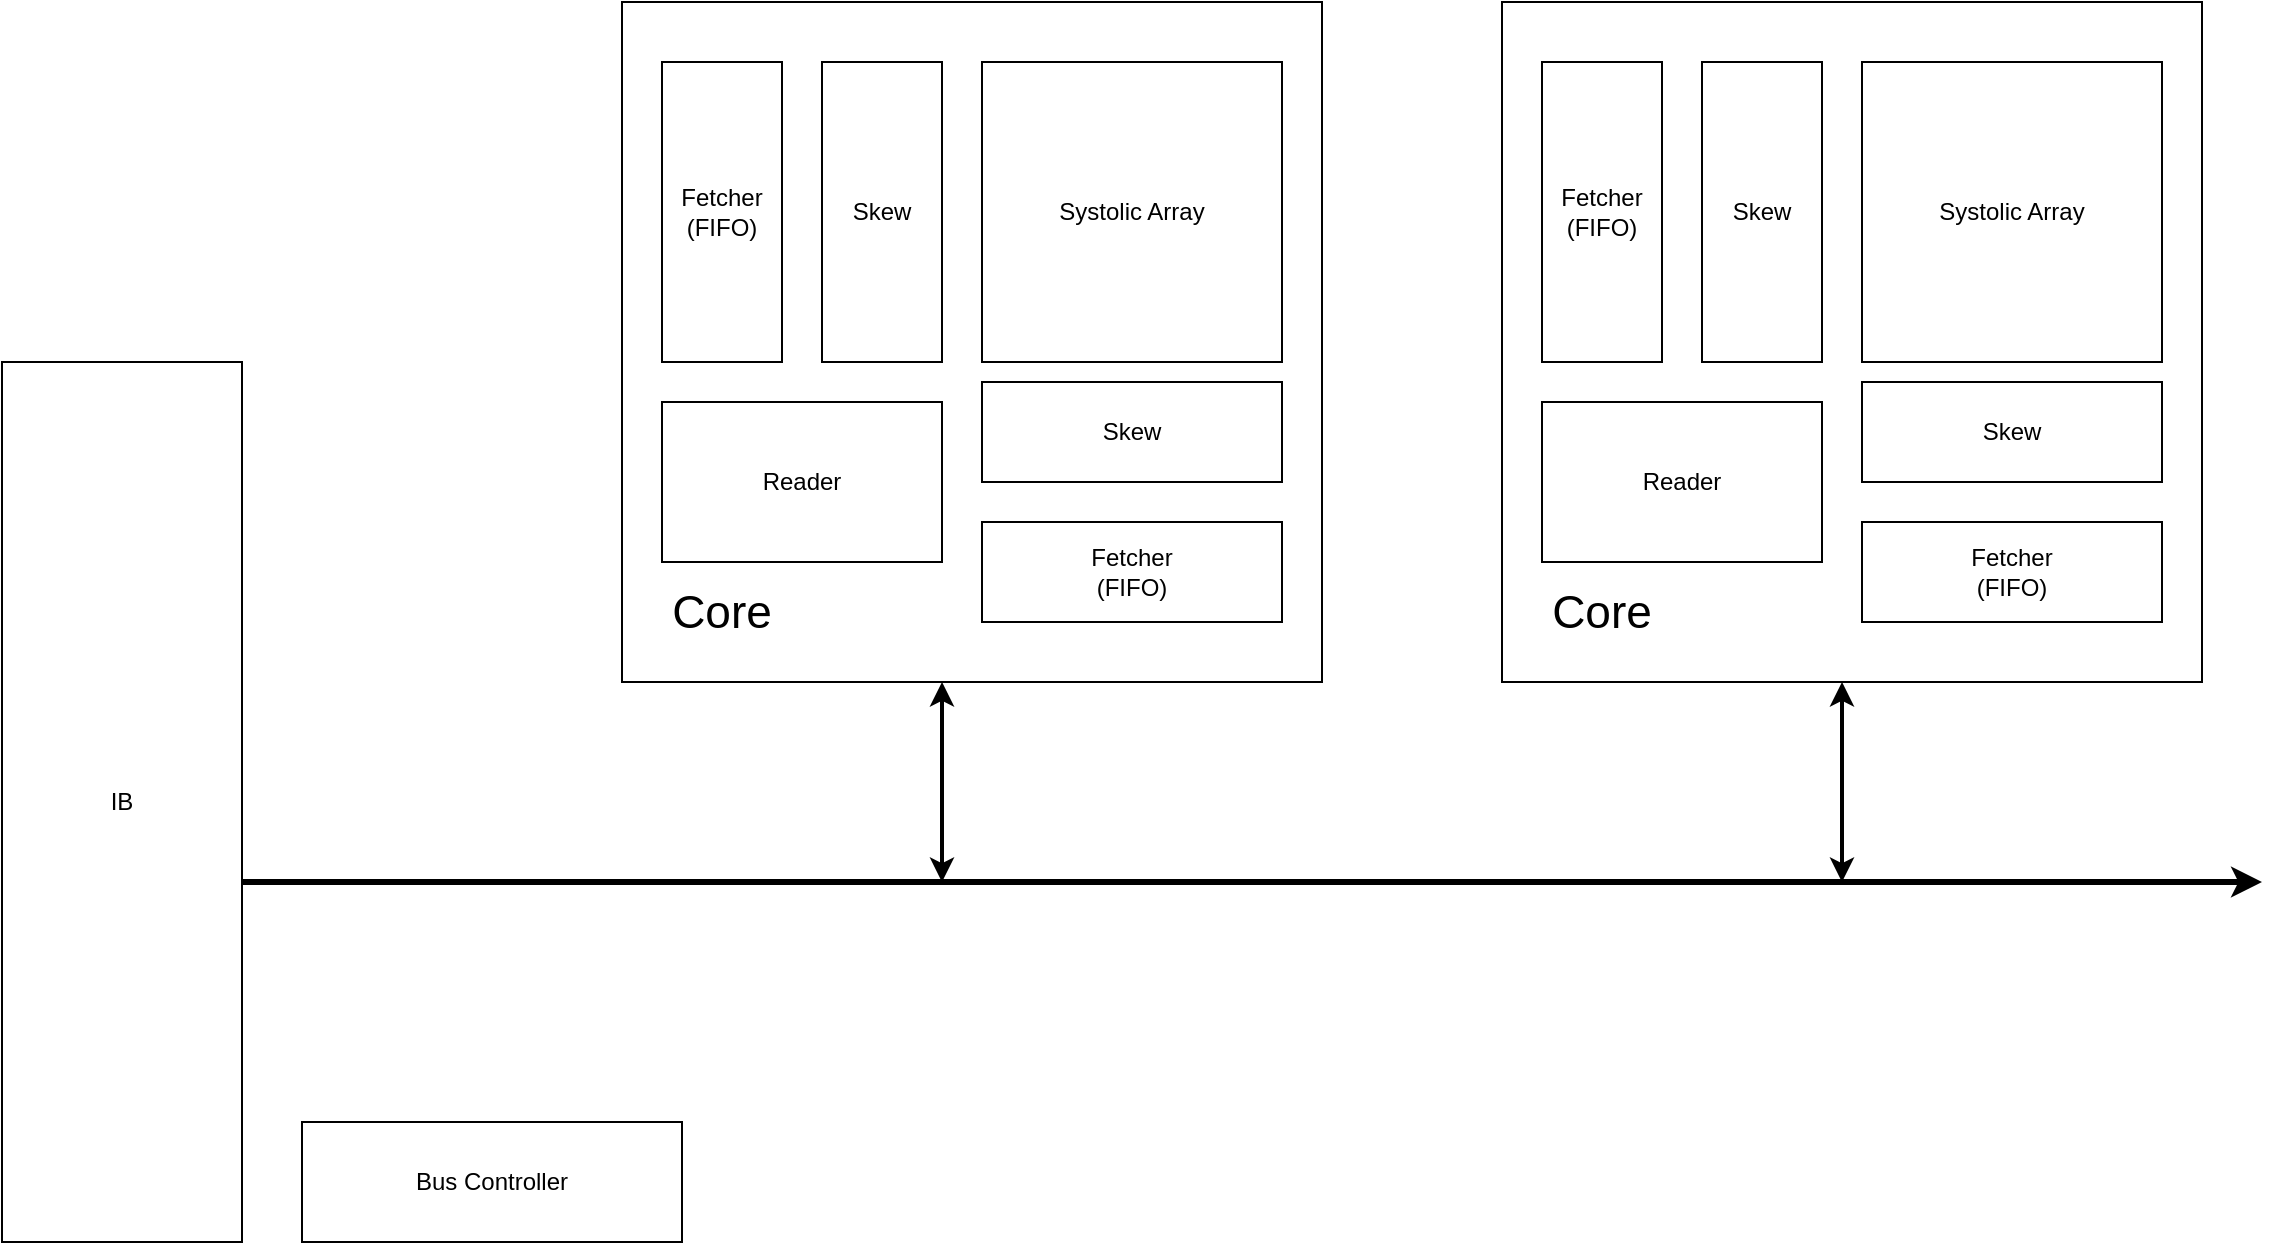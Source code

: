 <mxfile version="22.0.8" type="github">
  <diagram name="Page-1" id="BuLkYzYD_J0hkiu4NAHW">
    <mxGraphModel dx="2516" dy="1174" grid="1" gridSize="10" guides="1" tooltips="1" connect="1" arrows="1" fold="1" page="1" pageScale="1" pageWidth="850" pageHeight="1100" math="0" shadow="0">
      <root>
        <mxCell id="0" />
        <mxCell id="1" parent="0" />
        <mxCell id="Rb40YyXB7E7N2DCQwQ0s-11" value="" style="rounded=0;whiteSpace=wrap;html=1;fillColor=default;" vertex="1" parent="1">
          <mxGeometry x="120" y="210" width="350" height="340" as="geometry" />
        </mxCell>
        <mxCell id="Rb40YyXB7E7N2DCQwQ0s-1" value="Systolic Array" style="whiteSpace=wrap;html=1;aspect=fixed;" vertex="1" parent="1">
          <mxGeometry x="300" y="240" width="150" height="150" as="geometry" />
        </mxCell>
        <mxCell id="Rb40YyXB7E7N2DCQwQ0s-2" value="Skew" style="rounded=0;whiteSpace=wrap;html=1;" vertex="1" parent="1">
          <mxGeometry x="220" y="240" width="60" height="150" as="geometry" />
        </mxCell>
        <mxCell id="Rb40YyXB7E7N2DCQwQ0s-3" value="Skew" style="rounded=0;whiteSpace=wrap;html=1;" vertex="1" parent="1">
          <mxGeometry x="300" y="400" width="150" height="50" as="geometry" />
        </mxCell>
        <mxCell id="Rb40YyXB7E7N2DCQwQ0s-4" value="Fetcher&lt;br&gt;(FIFO)" style="rounded=0;whiteSpace=wrap;html=1;" vertex="1" parent="1">
          <mxGeometry x="140" y="240" width="60" height="150" as="geometry" />
        </mxCell>
        <mxCell id="Rb40YyXB7E7N2DCQwQ0s-5" value="Fetcher&lt;br&gt;(FIFO)" style="rounded=0;whiteSpace=wrap;html=1;" vertex="1" parent="1">
          <mxGeometry x="300" y="470" width="150" height="50" as="geometry" />
        </mxCell>
        <mxCell id="Rb40YyXB7E7N2DCQwQ0s-6" value="IB" style="rounded=0;whiteSpace=wrap;html=1;" vertex="1" parent="1">
          <mxGeometry x="-190" y="390" width="120" height="440" as="geometry" />
        </mxCell>
        <mxCell id="Rb40YyXB7E7N2DCQwQ0s-7" value="" style="endArrow=classic;html=1;rounded=0;strokeWidth=3;" edge="1" parent="1">
          <mxGeometry width="50" height="50" relative="1" as="geometry">
            <mxPoint x="-70" y="650" as="sourcePoint" />
            <mxPoint x="940" y="650" as="targetPoint" />
          </mxGeometry>
        </mxCell>
        <mxCell id="Rb40YyXB7E7N2DCQwQ0s-8" value="" style="endArrow=classic;html=1;rounded=0;entryX=0.5;entryY=1;entryDx=0;entryDy=0;startArrow=classic;startFill=1;strokeWidth=2;" edge="1" parent="1">
          <mxGeometry width="50" height="50" relative="1" as="geometry">
            <mxPoint x="280" y="650" as="sourcePoint" />
            <mxPoint x="280.0" y="550" as="targetPoint" />
          </mxGeometry>
        </mxCell>
        <mxCell id="Rb40YyXB7E7N2DCQwQ0s-12" value="Core" style="text;html=1;strokeColor=none;fillColor=none;align=center;verticalAlign=middle;whiteSpace=wrap;rounded=0;fontSize=23;" vertex="1" parent="1">
          <mxGeometry x="140" y="500" width="60" height="30" as="geometry" />
        </mxCell>
        <mxCell id="Rb40YyXB7E7N2DCQwQ0s-13" value="Reader" style="rounded=0;whiteSpace=wrap;html=1;" vertex="1" parent="1">
          <mxGeometry x="140" y="410" width="140" height="80" as="geometry" />
        </mxCell>
        <mxCell id="Rb40YyXB7E7N2DCQwQ0s-15" value="Bus Controller" style="rounded=0;whiteSpace=wrap;html=1;" vertex="1" parent="1">
          <mxGeometry x="-40" y="770" width="190" height="60" as="geometry" />
        </mxCell>
        <mxCell id="Rb40YyXB7E7N2DCQwQ0s-16" value="" style="rounded=0;whiteSpace=wrap;html=1;fillColor=default;" vertex="1" parent="1">
          <mxGeometry x="560" y="210" width="350" height="340" as="geometry" />
        </mxCell>
        <mxCell id="Rb40YyXB7E7N2DCQwQ0s-17" value="Systolic Array" style="whiteSpace=wrap;html=1;aspect=fixed;" vertex="1" parent="1">
          <mxGeometry x="740" y="240" width="150" height="150" as="geometry" />
        </mxCell>
        <mxCell id="Rb40YyXB7E7N2DCQwQ0s-18" value="Skew" style="rounded=0;whiteSpace=wrap;html=1;" vertex="1" parent="1">
          <mxGeometry x="660" y="240" width="60" height="150" as="geometry" />
        </mxCell>
        <mxCell id="Rb40YyXB7E7N2DCQwQ0s-19" value="Skew" style="rounded=0;whiteSpace=wrap;html=1;" vertex="1" parent="1">
          <mxGeometry x="740" y="400" width="150" height="50" as="geometry" />
        </mxCell>
        <mxCell id="Rb40YyXB7E7N2DCQwQ0s-20" value="Fetcher&lt;br&gt;(FIFO)" style="rounded=0;whiteSpace=wrap;html=1;" vertex="1" parent="1">
          <mxGeometry x="580" y="240" width="60" height="150" as="geometry" />
        </mxCell>
        <mxCell id="Rb40YyXB7E7N2DCQwQ0s-21" value="Fetcher&lt;br&gt;(FIFO)" style="rounded=0;whiteSpace=wrap;html=1;" vertex="1" parent="1">
          <mxGeometry x="740" y="470" width="150" height="50" as="geometry" />
        </mxCell>
        <mxCell id="Rb40YyXB7E7N2DCQwQ0s-22" value="Core" style="text;html=1;strokeColor=none;fillColor=none;align=center;verticalAlign=middle;whiteSpace=wrap;rounded=0;fontSize=23;" vertex="1" parent="1">
          <mxGeometry x="580" y="500" width="60" height="30" as="geometry" />
        </mxCell>
        <mxCell id="Rb40YyXB7E7N2DCQwQ0s-23" value="Reader" style="rounded=0;whiteSpace=wrap;html=1;" vertex="1" parent="1">
          <mxGeometry x="580" y="410" width="140" height="80" as="geometry" />
        </mxCell>
        <mxCell id="Rb40YyXB7E7N2DCQwQ0s-24" value="" style="endArrow=classic;html=1;rounded=0;entryX=0.5;entryY=1;entryDx=0;entryDy=0;startArrow=classic;startFill=1;strokeWidth=2;" edge="1" parent="1">
          <mxGeometry width="50" height="50" relative="1" as="geometry">
            <mxPoint x="730" y="650" as="sourcePoint" />
            <mxPoint x="730.0" y="550" as="targetPoint" />
          </mxGeometry>
        </mxCell>
      </root>
    </mxGraphModel>
  </diagram>
</mxfile>
